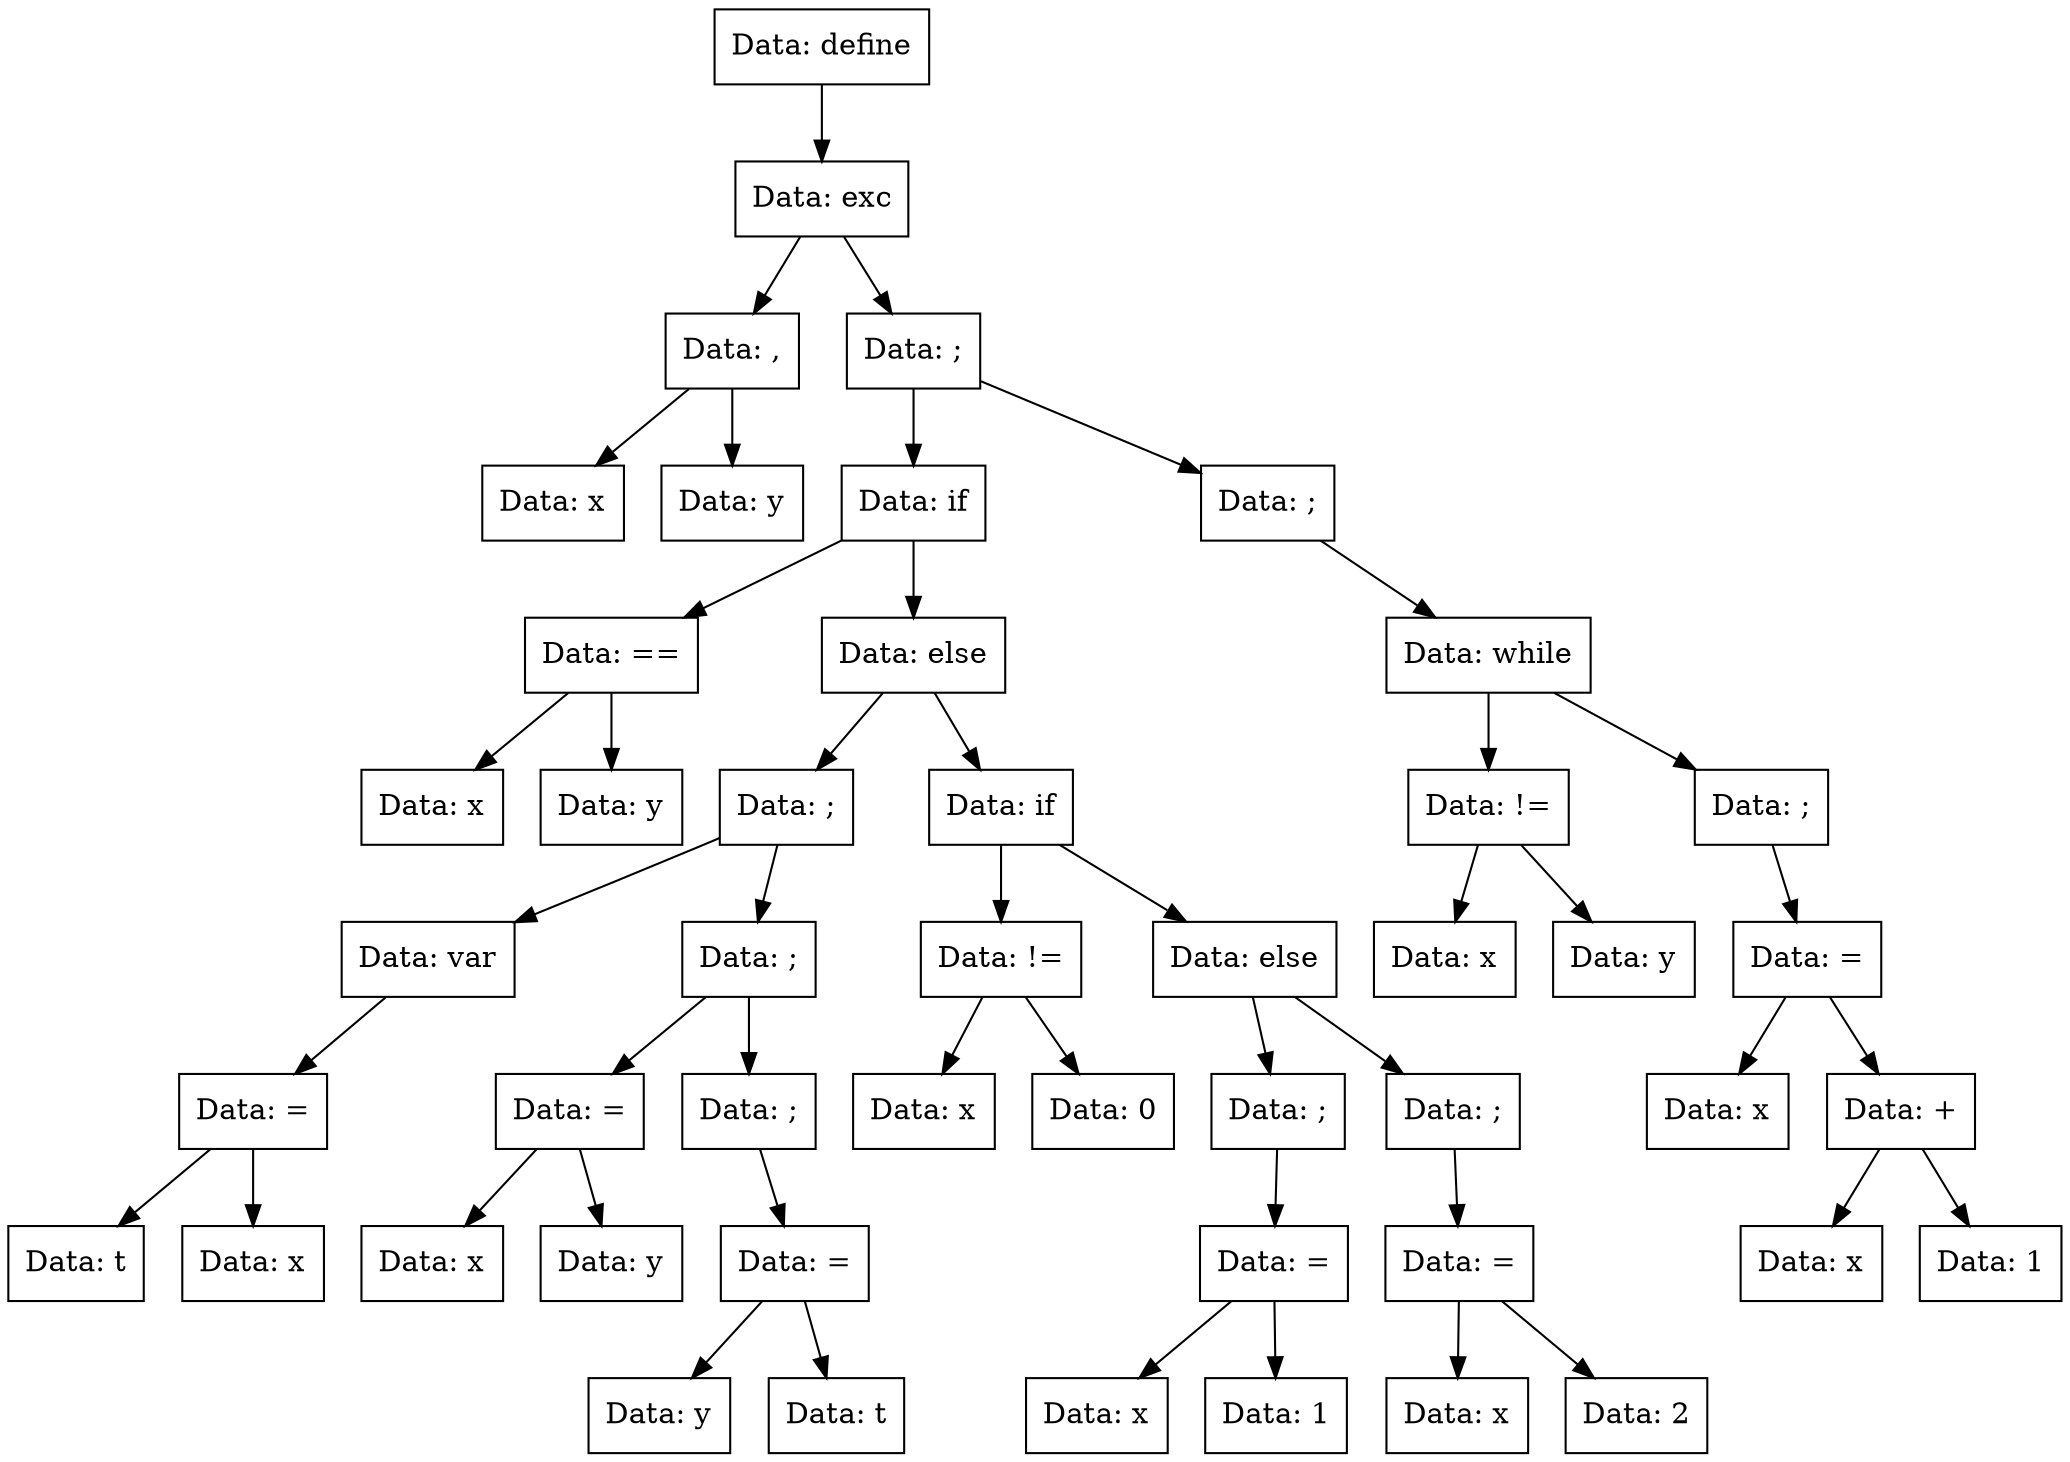 digraph exc{
Node0x55c65626f480[shape="record", label="Data: define"];
Node0x55c65626eb20[shape="record", label="Data: exc"];
Node0x55c65626ead0[shape="record", label="Data: ,"];
Node0x55c65626eda0[shape="record", label="Data: x"];
Node0x55c65626ead0->Node0x55c65626eda0;
Node0x55c65626ed00[shape="record", label="Data: y"];
Node0x55c65626ead0->Node0x55c65626ed00;
Node0x55c65626eb20->Node0x55c65626ead0;
Node0x55c65626ec10[shape="record", label="Data: ;"];
Node0x55c65626ebc0[shape="record", label="Data: if"];
Node0x55c65626ed50[shape="record", label="Data: =="];
Node0x55c65626fe30[shape="record", label="Data: x"];
Node0x55c65626ed50->Node0x55c65626fe30;
Node0x55c65626fd90[shape="record", label="Data: y"];
Node0x55c65626ed50->Node0x55c65626fd90;
Node0x55c65626ebc0->Node0x55c65626ed50;
Node0x55c65626fd40[shape="record", label="Data: else"];
Node0x55c65626fc00[shape="record", label="Data: ;"];
Node0x55c65626fbb0[shape="record", label="Data: var"];
Node0x55c65626ecb0[shape="record", label="Data: ="];
Node0x55c65626eb70[shape="record", label="Data: t"];
Node0x55c65626ecb0->Node0x55c65626eb70;
Node0x55c65626fed0[shape="record", label="Data: x"];
Node0x55c65626ecb0->Node0x55c65626fed0;
Node0x55c65626fbb0->Node0x55c65626ecb0;
Node0x55c65626fc00->Node0x55c65626fbb0;
Node0x55c65626ee90[shape="record", label="Data: ;"];
Node0x55c65626ec60[shape="record", label="Data: ="];
Node0x55c65626fca0[shape="record", label="Data: x"];
Node0x55c65626ec60->Node0x55c65626fca0;
Node0x55c65626fcf0[shape="record", label="Data: y"];
Node0x55c65626ec60->Node0x55c65626fcf0;
Node0x55c65626ee90->Node0x55c65626ec60;
Node0x55c65626fc50[shape="record", label="Data: ;"];
Node0x55c65626fde0[shape="record", label="Data: ="];
Node0x55c65626fe80[shape="record", label="Data: y"];
Node0x55c65626fde0->Node0x55c65626fe80;
Node0x55c65626f7a0[shape="record", label="Data: t"];
Node0x55c65626fde0->Node0x55c65626f7a0;
Node0x55c65626fc50->Node0x55c65626fde0;
Node0x55c65626ee90->Node0x55c65626fc50;
Node0x55c65626fc00->Node0x55c65626ee90;
Node0x55c65626fd40->Node0x55c65626fc00;
Node0x55c65626f980[shape="record", label="Data: if"];
Node0x55c65626f930[shape="record", label="Data: !="];
Node0x55c65626fb10[shape="record", label="Data: x"];
Node0x55c65626f930->Node0x55c65626fb10;
Node0x55c65626fb60[shape="record", label="Data: 0"];
Node0x55c65626f930->Node0x55c65626fb60;
Node0x55c65626f980->Node0x55c65626f930;
Node0x55c65626fac0[shape="record", label="Data: else"];
Node0x55c65626fa70[shape="record", label="Data: ;"];
Node0x55c65626f8e0[shape="record", label="Data: ="];
Node0x55c65626fa20[shape="record", label="Data: x"];
Node0x55c65626f8e0->Node0x55c65626fa20;
Node0x55c65626f660[shape="record", label="Data: 1"];
Node0x55c65626f8e0->Node0x55c65626f660;
Node0x55c65626fa70->Node0x55c65626f8e0;
Node0x55c65626fac0->Node0x55c65626fa70;
Node0x55c65626f520[shape="record", label="Data: ;"];
Node0x55c65626edf0[shape="record", label="Data: ="];
Node0x55c65626f840[shape="record", label="Data: x"];
Node0x55c65626edf0->Node0x55c65626f840;
Node0x55c65626f890[shape="record", label="Data: 2"];
Node0x55c65626edf0->Node0x55c65626f890;
Node0x55c65626f520->Node0x55c65626edf0;
Node0x55c65626fac0->Node0x55c65626f520;
Node0x55c65626f980->Node0x55c65626fac0;
Node0x55c65626fd40->Node0x55c65626f980;
Node0x55c65626ebc0->Node0x55c65626fd40;
Node0x55c65626ec10->Node0x55c65626ebc0;
Node0x55c65626f7f0[shape="record", label="Data: ;"];
Node0x55c65626f9d0[shape="record", label="Data: while"];
Node0x55c65626f6b0[shape="record", label="Data: !="];
Node0x55c65626f430[shape="record", label="Data: x"];
Node0x55c65626f6b0->Node0x55c65626f430;
Node0x55c65626ee40[shape="record", label="Data: y"];
Node0x55c65626f6b0->Node0x55c65626ee40;
Node0x55c65626f9d0->Node0x55c65626f6b0;
Node0x55c65626f5c0[shape="record", label="Data: ;"];
Node0x55c65626f610[shape="record", label="Data: ="];
Node0x55c65626f570[shape="record", label="Data: x"];
Node0x55c65626f610->Node0x55c65626f570;
Node0x55c65626f700[shape="record", label="Data: +"];
Node0x55c65626f750[shape="record", label="Data: x"];
Node0x55c65626f700->Node0x55c65626f750;
Node0x55c65626f4d0[shape="record", label="Data: 1"];
Node0x55c65626f700->Node0x55c65626f4d0;
Node0x55c65626f610->Node0x55c65626f700;
Node0x55c65626f5c0->Node0x55c65626f610;
Node0x55c65626f9d0->Node0x55c65626f5c0;
Node0x55c65626f7f0->Node0x55c65626f9d0;
Node0x55c65626ec10->Node0x55c65626f7f0;
Node0x55c65626eb20->Node0x55c65626ec10;
Node0x55c65626f480->Node0x55c65626eb20;
}